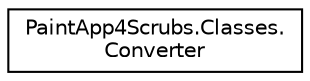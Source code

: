 digraph "Graphical Class Hierarchy"
{
 // LATEX_PDF_SIZE
  edge [fontname="Helvetica",fontsize="10",labelfontname="Helvetica",labelfontsize="10"];
  node [fontname="Helvetica",fontsize="10",shape=record];
  rankdir="LR";
  Node0 [label="PaintApp4Scrubs.Classes.\lConverter",height=0.2,width=0.4,color="black", fillcolor="white", style="filled",URL="$class_paint_app4_scrubs_1_1_classes_1_1_converter.html",tooltip="A Simple Vector 2 Point or Point to Vector Converter"];
}
